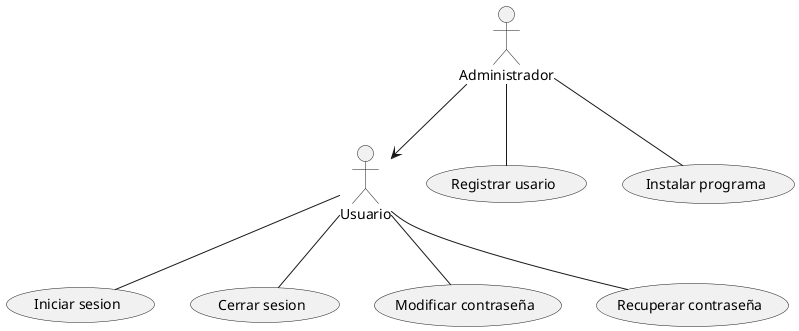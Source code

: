 @startuml
:Usuario: as u
:Administrador: as ad
usecase "Iniciar sesion" as login
usecase "Cerrar sesion" as logout
usecase "Modificar contraseña" as modificar
usecase "Recuperar contraseña" as recuperar
usecase "Registrar usario" as registrar
usecase "Instalar programa" as install
ad --> u

u-- login
u -- recuperar
u -- modificar
u -- logout

ad -- registrar
ad -- install

@enduml